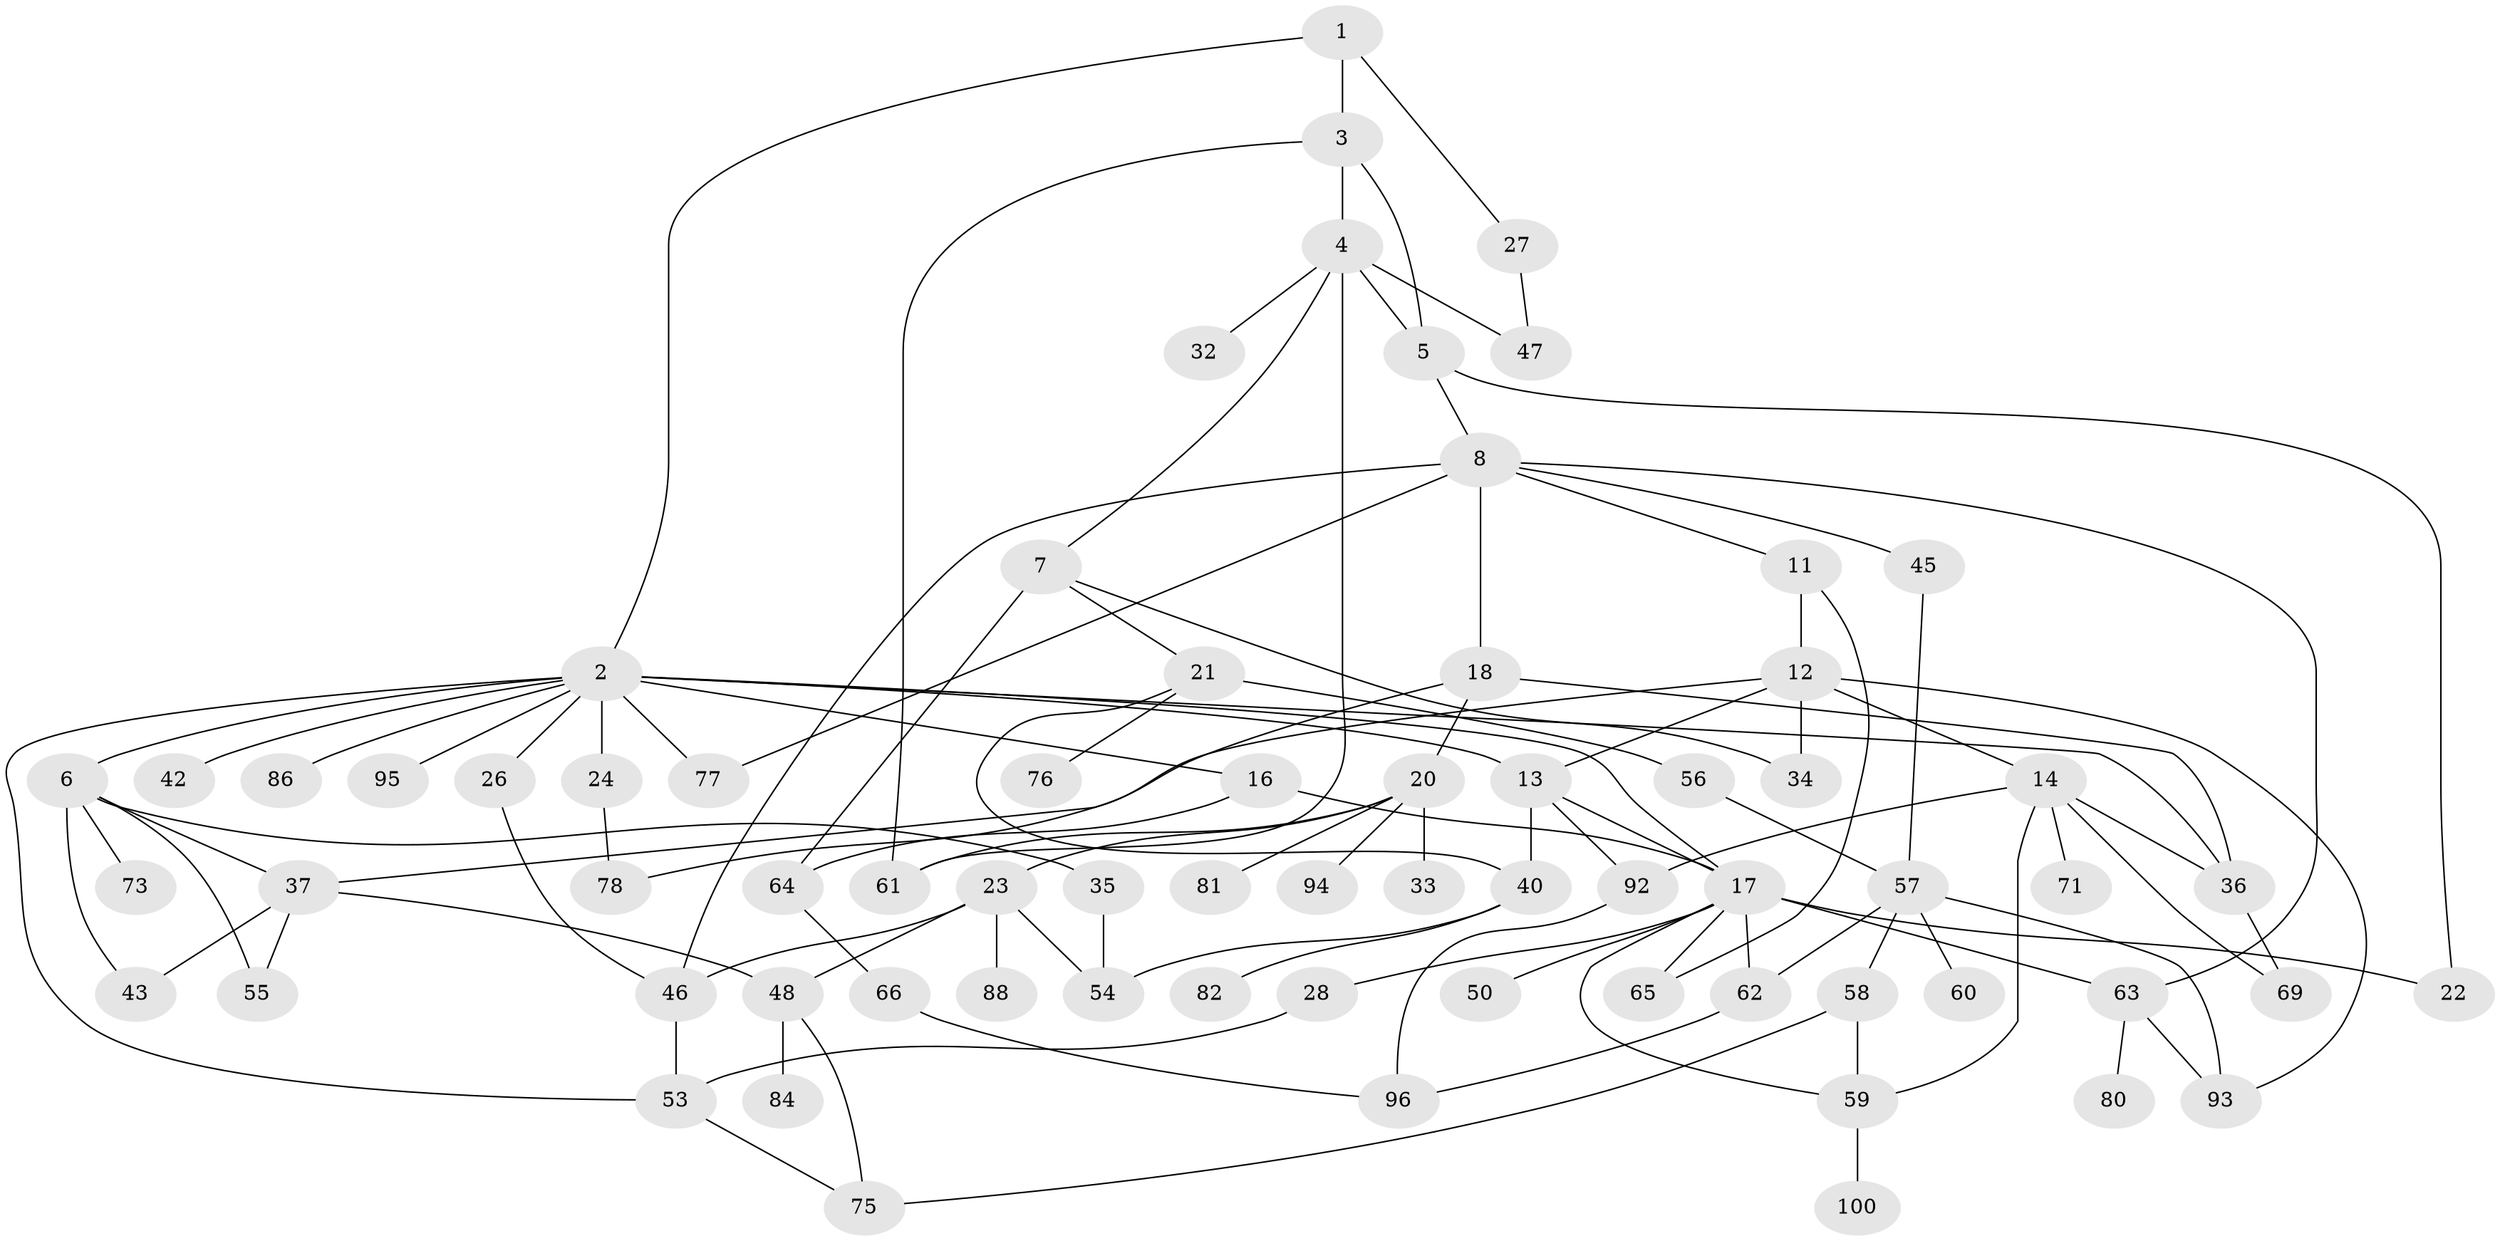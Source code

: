 // original degree distribution, {3: 0.25, 8: 0.02, 5: 0.06, 6: 0.03, 4: 0.13, 7: 0.02, 2: 0.28, 1: 0.21}
// Generated by graph-tools (version 1.1) at 2025/16/03/04/25 18:16:53]
// undirected, 70 vertices, 108 edges
graph export_dot {
graph [start="1"]
  node [color=gray90,style=filled];
  1;
  2 [super="+15+9+83+30"];
  3 [super="+41"];
  4 [super="+70"];
  5;
  6 [super="+29"];
  7;
  8;
  11 [super="+79"];
  12 [super="+90"];
  13 [super="+31+87"];
  14 [super="+51"];
  16;
  17 [super="+25+52"];
  18 [super="+19"];
  20 [super="+49"];
  21;
  22;
  23 [super="+99"];
  24 [super="+67"];
  26;
  27;
  28;
  32;
  33;
  34;
  35;
  36 [super="+72+44"];
  37 [super="+38"];
  40 [super="+97"];
  42;
  43;
  45;
  46 [super="+85"];
  47;
  48;
  50;
  53 [super="+89"];
  54;
  55;
  56;
  57;
  58;
  59;
  60;
  61;
  62;
  63;
  64 [super="+74"];
  65;
  66;
  69;
  71;
  73;
  75;
  76;
  77;
  78;
  80;
  81;
  82;
  84;
  86;
  88;
  92;
  93 [super="+98"];
  94;
  95;
  96;
  100;
  1 -- 2;
  1 -- 3;
  1 -- 27;
  2 -- 6;
  2 -- 24;
  2 -- 95;
  2 -- 42;
  2 -- 13;
  2 -- 16;
  2 -- 17;
  2 -- 53;
  2 -- 86;
  2 -- 26;
  2 -- 36;
  2 -- 77;
  3 -- 4 [weight=2];
  3 -- 5;
  3 -- 61;
  4 -- 5;
  4 -- 7;
  4 -- 32;
  4 -- 61;
  4 -- 47;
  5 -- 8;
  5 -- 22;
  6 -- 73;
  6 -- 43;
  6 -- 55;
  6 -- 35;
  6 -- 37;
  7 -- 21;
  7 -- 34;
  7 -- 64;
  8 -- 11;
  8 -- 18;
  8 -- 45;
  8 -- 46;
  8 -- 77;
  8 -- 63;
  11 -- 12;
  11 -- 65;
  12 -- 14;
  12 -- 34;
  12 -- 93;
  12 -- 37;
  12 -- 13;
  13 -- 40;
  13 -- 17;
  13 -- 92;
  14 -- 69;
  14 -- 36;
  14 -- 71;
  14 -- 59;
  14 -- 92;
  16 -- 17;
  16 -- 64;
  17 -- 22 [weight=2];
  17 -- 50;
  17 -- 28;
  17 -- 62 [weight=2];
  17 -- 63;
  17 -- 65;
  17 -- 59;
  18 -- 20;
  18 -- 36;
  18 -- 78;
  20 -- 23;
  20 -- 33;
  20 -- 81;
  20 -- 94;
  20 -- 61;
  21 -- 40;
  21 -- 56;
  21 -- 76;
  23 -- 54;
  23 -- 88;
  23 -- 46;
  23 -- 48;
  24 -- 78;
  26 -- 46;
  27 -- 47;
  28 -- 53;
  35 -- 54;
  36 -- 69;
  37 -- 55;
  37 -- 48;
  37 -- 43;
  40 -- 82;
  40 -- 54;
  45 -- 57;
  46 -- 53;
  48 -- 75;
  48 -- 84;
  53 -- 75;
  56 -- 57;
  57 -- 58;
  57 -- 60;
  57 -- 93;
  57 -- 62;
  58 -- 75;
  58 -- 59;
  59 -- 100;
  62 -- 96;
  63 -- 80;
  63 -- 93;
  64 -- 66;
  66 -- 96;
  92 -- 96;
}
